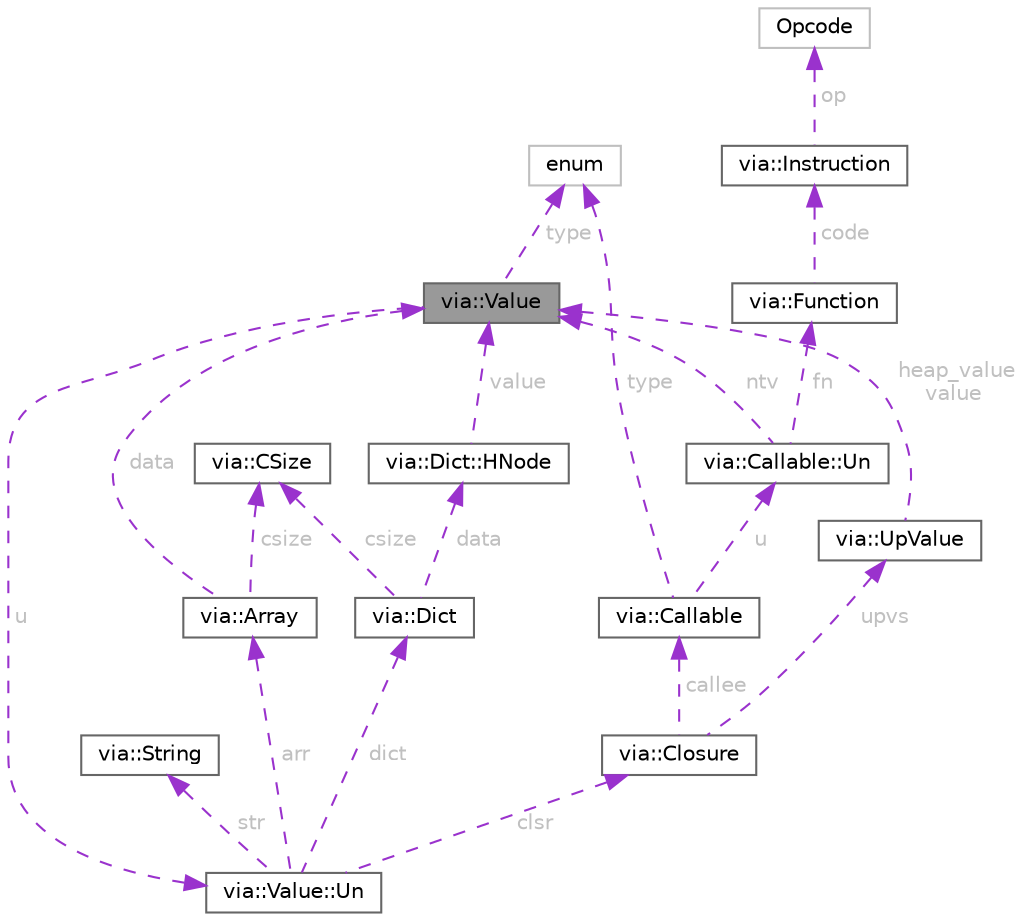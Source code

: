 digraph "via::Value"
{
 // LATEX_PDF_SIZE
  bgcolor="transparent";
  edge [fontname=Helvetica,fontsize=10,labelfontname=Helvetica,labelfontsize=10];
  node [fontname=Helvetica,fontsize=10,shape=box,height=0.2,width=0.4];
  Node1 [id="Node000001",label="via::Value",height=0.2,width=0.4,color="gray40", fillcolor="grey60", style="filled", fontcolor="black",tooltip="Polymorphic tagged union representing any runtime value in via."];
  Node2 -> Node1 [id="edge21_Node000001_Node000002",dir="back",color="darkorchid3",style="dashed",tooltip=" ",label=" type",fontcolor="grey" ];
  Node2 [id="Node000002",label="enum",height=0.2,width=0.4,color="grey75", fillcolor="white", style="filled",tooltip=" "];
  Node3 -> Node1 [id="edge22_Node000001_Node000003",dir="back",color="darkorchid3",style="dashed",tooltip=" ",label=" u",fontcolor="grey" ];
  Node3 [id="Node000003",label="via::Value::Un",height=0.2,width=0.4,color="gray40", fillcolor="white", style="filled",URL="$unionvia_1_1Value_1_1Un.html",tooltip="Holds the actual value for the current tag."];
  Node4 -> Node3 [id="edge23_Node000003_Node000004",dir="back",color="darkorchid3",style="dashed",tooltip=" ",label=" str",fontcolor="grey" ];
  Node4 [id="Node000004",label="via::String",height=0.2,width=0.4,color="gray40", fillcolor="white", style="filled",URL="$structvia_1_1String.html",tooltip="Constant-sized owning string type used in the via runtime."];
  Node5 -> Node3 [id="edge24_Node000003_Node000005",dir="back",color="darkorchid3",style="dashed",tooltip=" ",label=" arr",fontcolor="grey" ];
  Node5 [id="Node000005",label="via::Array",height=0.2,width=0.4,color="gray40", fillcolor="white", style="filled",URL="$structvia_1_1Array.html",tooltip="A growable, dynamically sized array of Value elements."];
  Node1 -> Node5 [id="edge25_Node000005_Node000001",dir="back",color="darkorchid3",style="dashed",tooltip=" ",label=" data",fontcolor="grey" ];
  Node6 -> Node5 [id="edge26_Node000005_Node000006",dir="back",color="darkorchid3",style="dashed",tooltip=" ",label=" csize",fontcolor="grey" ];
  Node6 [id="Node000006",label="via::CSize",height=0.2,width=0.4,color="gray40", fillcolor="white", style="filled",URL="$structvia_1_1CSize.html",tooltip="Small utility size caching structure."];
  Node7 -> Node3 [id="edge27_Node000003_Node000007",dir="back",color="darkorchid3",style="dashed",tooltip=" ",label=" dict",fontcolor="grey" ];
  Node7 [id="Node000007",label="via::Dict",height=0.2,width=0.4,color="gray40", fillcolor="white", style="filled",URL="$structvia_1_1Dict.html",tooltip="A dynamically allocated hash table mapping const char* keys to Value objects."];
  Node8 -> Node7 [id="edge28_Node000007_Node000008",dir="back",color="darkorchid3",style="dashed",tooltip=" ",label=" data",fontcolor="grey" ];
  Node8 [id="Node000008",label="via::Dict::HNode",height=0.2,width=0.4,color="gray40", fillcolor="white", style="filled",URL="$structvia_1_1Dict_1_1HNode.html",tooltip="A single key-value entry within the dictionary hash table."];
  Node1 -> Node8 [id="edge29_Node000008_Node000001",dir="back",color="darkorchid3",style="dashed",tooltip=" ",label=" value",fontcolor="grey" ];
  Node6 -> Node7 [id="edge30_Node000007_Node000006",dir="back",color="darkorchid3",style="dashed",tooltip=" ",label=" csize",fontcolor="grey" ];
  Node9 -> Node3 [id="edge31_Node000003_Node000009",dir="back",color="darkorchid3",style="dashed",tooltip=" ",label=" clsr",fontcolor="grey" ];
  Node9 [id="Node000009",label="via::Closure",height=0.2,width=0.4,color="gray40", fillcolor="white", style="filled",URL="$structvia_1_1Closure.html",tooltip="Wraps a Callable with its captured upvalues for lexical scoping."];
  Node10 -> Node9 [id="edge32_Node000009_Node000010",dir="back",color="darkorchid3",style="dashed",tooltip=" ",label=" callee",fontcolor="grey" ];
  Node10 [id="Node000010",label="via::Callable",height=0.2,width=0.4,color="gray40", fillcolor="white", style="filled",URL="$structvia_1_1Callable.html",tooltip="Wraps a function-like object, either user-defined or native."];
  Node2 -> Node10 [id="edge33_Node000010_Node000002",dir="back",color="darkorchid3",style="dashed",tooltip=" ",label=" type",fontcolor="grey" ];
  Node11 -> Node10 [id="edge34_Node000010_Node000011",dir="back",color="darkorchid3",style="dashed",tooltip=" ",label=" u",fontcolor="grey" ];
  Node11 [id="Node000011",label="via::Callable::Un",height=0.2,width=0.4,color="gray40", fillcolor="white", style="filled",URL="$unionvia_1_1Callable_1_1Un.html",tooltip="Stores either a pointer to a Function or a NativeFn."];
  Node12 -> Node11 [id="edge35_Node000011_Node000012",dir="back",color="darkorchid3",style="dashed",tooltip=" ",label=" fn",fontcolor="grey" ];
  Node12 [id="Node000012",label="via::Function",height=0.2,width=0.4,color="gray40", fillcolor="white", style="filled",URL="$structvia_1_1Function.html",tooltip="Represents a user-defined via function, including its bytecode and metadata."];
  Node13 -> Node12 [id="edge36_Node000012_Node000013",dir="back",color="darkorchid3",style="dashed",tooltip=" ",label=" code",fontcolor="grey" ];
  Node13 [id="Node000013",label="via::Instruction",height=0.2,width=0.4,color="gray40", fillcolor="white", style="filled",URL="$structvia_1_1Instruction.html",tooltip="Represents a single VM instruction in the Via bytecode format."];
  Node14 -> Node13 [id="edge37_Node000013_Node000014",dir="back",color="darkorchid3",style="dashed",tooltip=" ",label=" op",fontcolor="grey" ];
  Node14 [id="Node000014",label="Opcode",height=0.2,width=0.4,color="grey75", fillcolor="white", style="filled",tooltip=" "];
  Node1 -> Node11 [id="edge38_Node000011_Node000001",dir="back",color="darkorchid3",style="dashed",tooltip=" ",label=" ntv",fontcolor="grey" ];
  Node15 -> Node9 [id="edge39_Node000009_Node000015",dir="back",color="darkorchid3",style="dashed",tooltip=" ",label=" upvs",fontcolor="grey" ];
  Node15 [id="Node000015",label="via::UpValue",height=0.2,width=0.4,color="gray40", fillcolor="white", style="filled",URL="$structvia_1_1UpValue.html",tooltip="Represents a captured variable in a closure."];
  Node1 -> Node15 [id="edge40_Node000015_Node000001",dir="back",color="darkorchid3",style="dashed",tooltip=" ",label=" heap_value\nvalue",fontcolor="grey" ];
}
